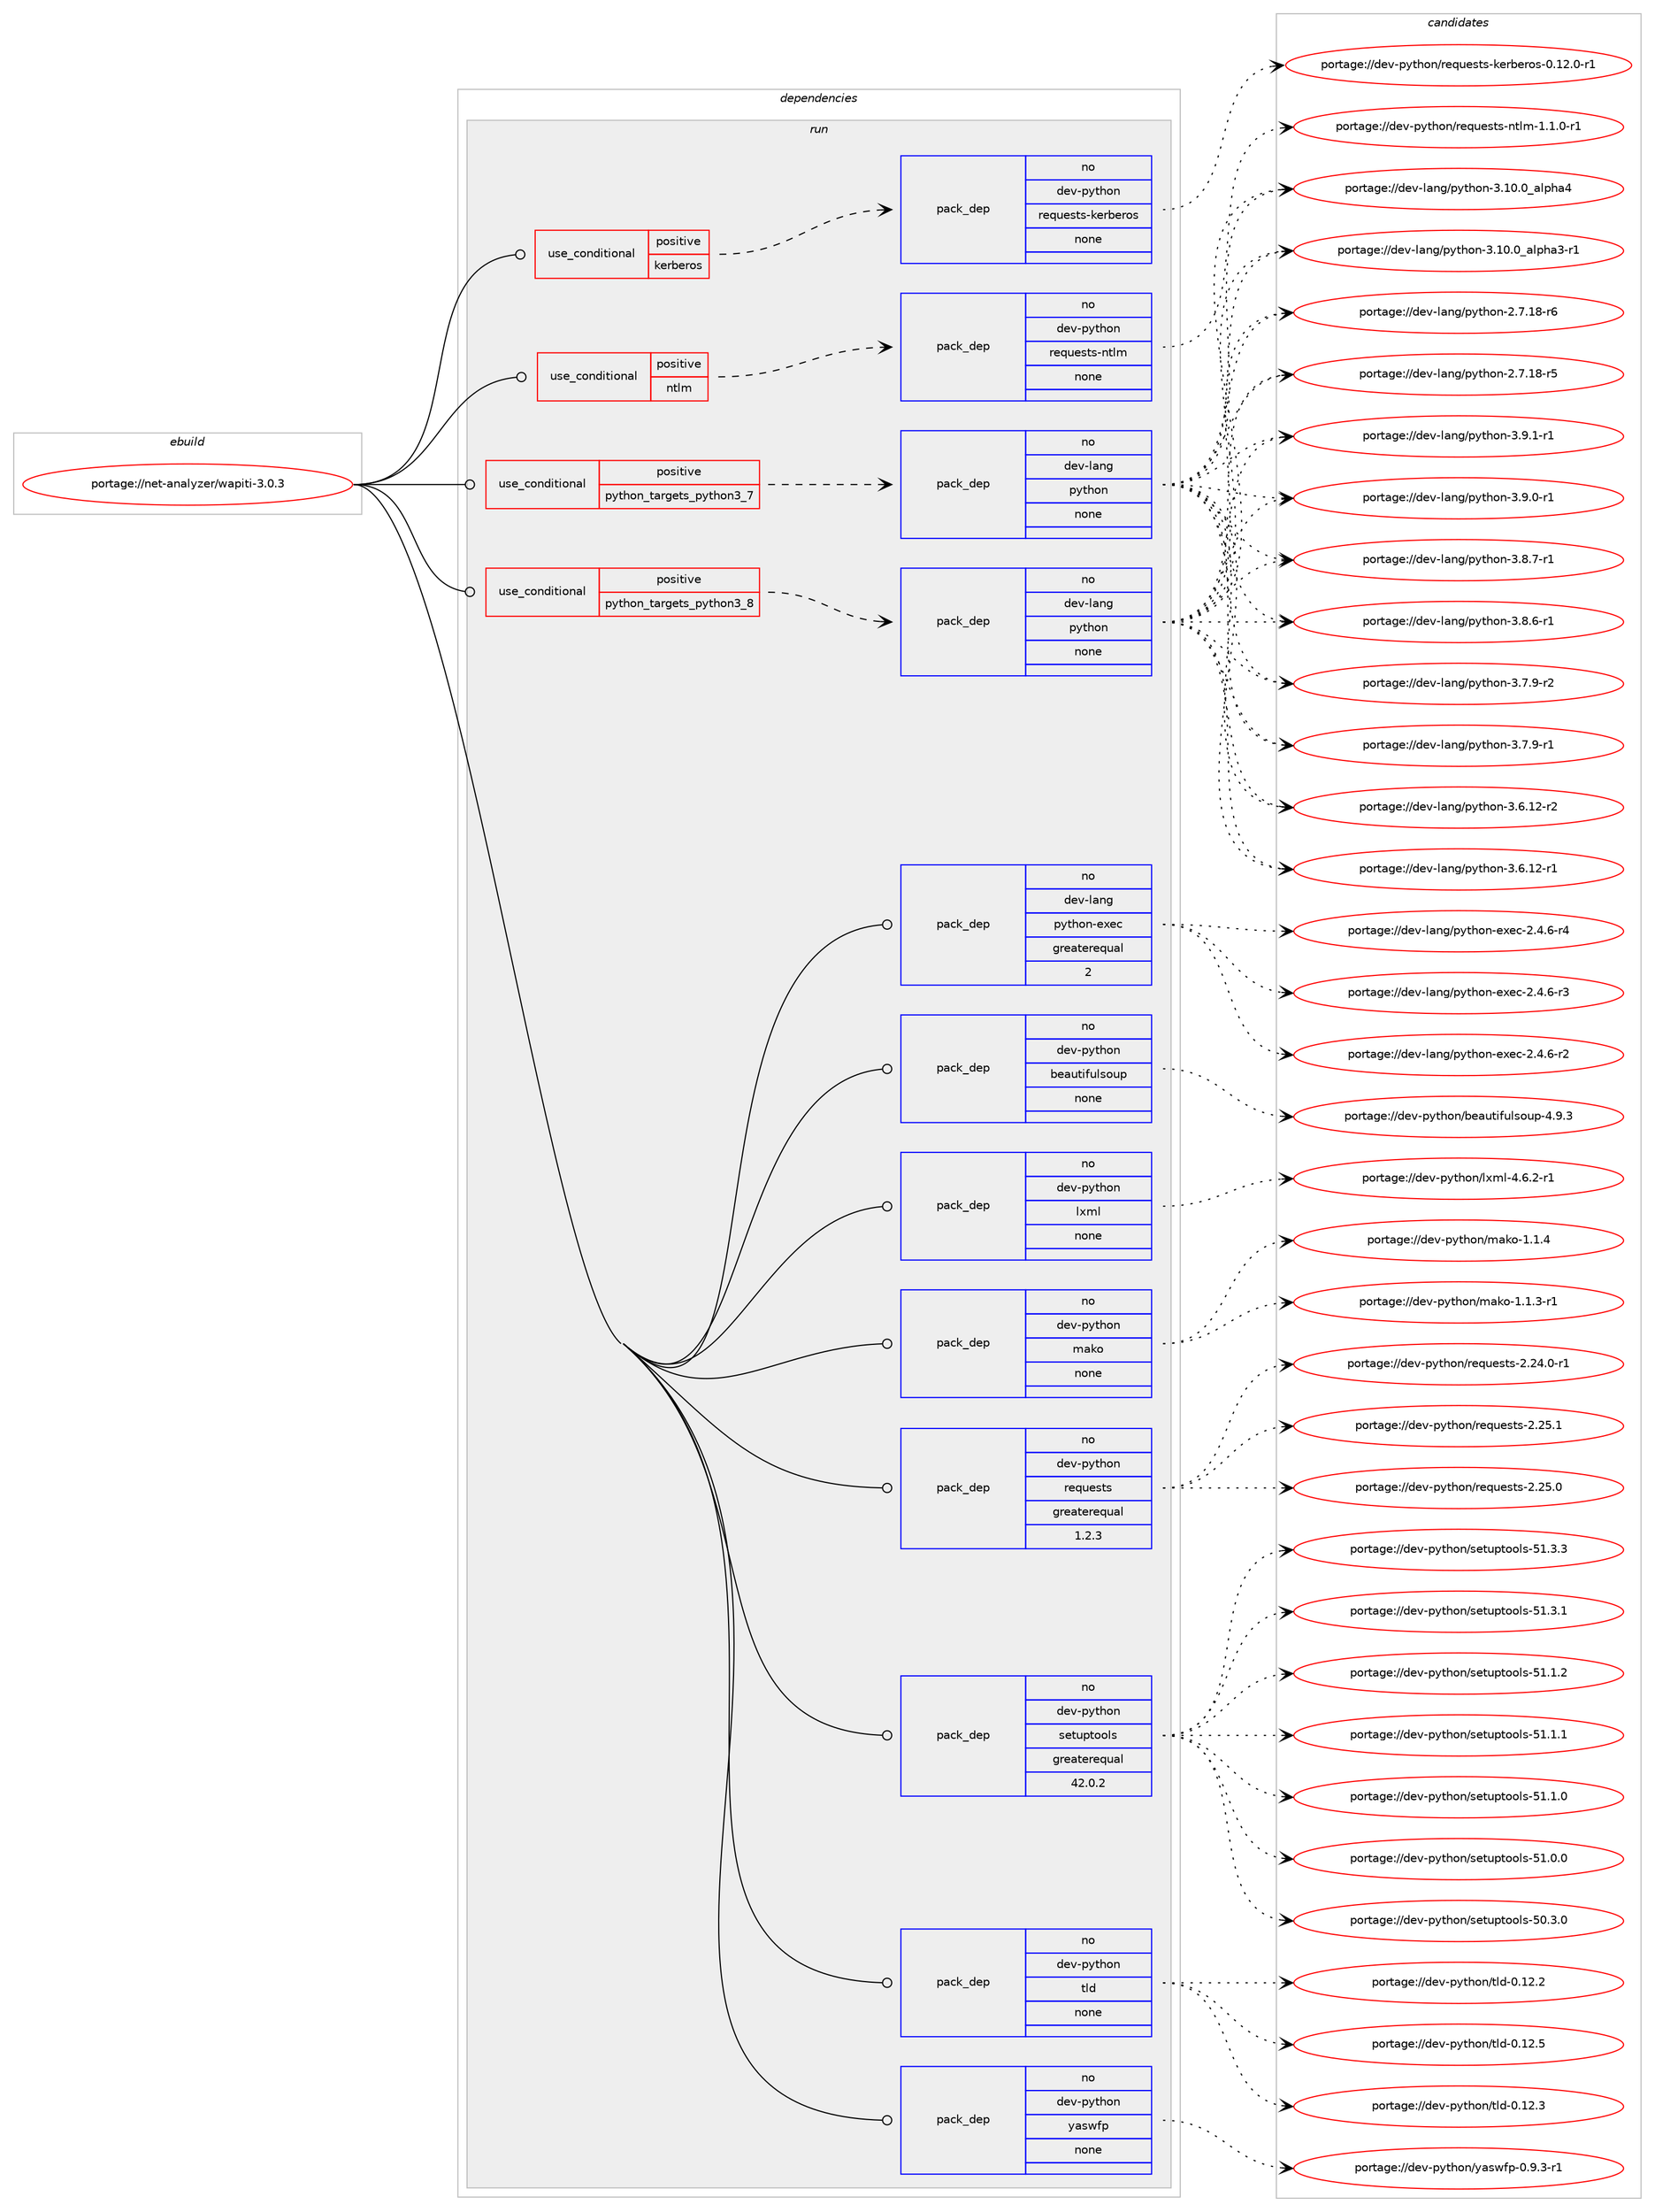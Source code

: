 digraph prolog {

# *************
# Graph options
# *************

newrank=true;
concentrate=true;
compound=true;
graph [rankdir=LR,fontname=Helvetica,fontsize=10,ranksep=1.5];#, ranksep=2.5, nodesep=0.2];
edge  [arrowhead=vee];
node  [fontname=Helvetica,fontsize=10];

# **********
# The ebuild
# **********

subgraph cluster_leftcol {
color=gray;
rank=same;
label=<<i>ebuild</i>>;
id [label="portage://net-analyzer/wapiti-3.0.3", color=red, width=4, href="../net-analyzer/wapiti-3.0.3.svg"];
}

# ****************
# The dependencies
# ****************

subgraph cluster_midcol {
color=gray;
label=<<i>dependencies</i>>;
subgraph cluster_compile {
fillcolor="#eeeeee";
style=filled;
label=<<i>compile</i>>;
}
subgraph cluster_compileandrun {
fillcolor="#eeeeee";
style=filled;
label=<<i>compile and run</i>>;
}
subgraph cluster_run {
fillcolor="#eeeeee";
style=filled;
label=<<i>run</i>>;
subgraph cond9714 {
dependency31518 [label=<<TABLE BORDER="0" CELLBORDER="1" CELLSPACING="0" CELLPADDING="4"><TR><TD ROWSPAN="3" CELLPADDING="10">use_conditional</TD></TR><TR><TD>positive</TD></TR><TR><TD>kerberos</TD></TR></TABLE>>, shape=none, color=red];
subgraph pack21525 {
dependency31519 [label=<<TABLE BORDER="0" CELLBORDER="1" CELLSPACING="0" CELLPADDING="4" WIDTH="220"><TR><TD ROWSPAN="6" CELLPADDING="30">pack_dep</TD></TR><TR><TD WIDTH="110">no</TD></TR><TR><TD>dev-python</TD></TR><TR><TD>requests-kerberos</TD></TR><TR><TD>none</TD></TR><TR><TD></TD></TR></TABLE>>, shape=none, color=blue];
}
dependency31518:e -> dependency31519:w [weight=20,style="dashed",arrowhead="vee"];
}
id:e -> dependency31518:w [weight=20,style="solid",arrowhead="odot"];
subgraph cond9715 {
dependency31520 [label=<<TABLE BORDER="0" CELLBORDER="1" CELLSPACING="0" CELLPADDING="4"><TR><TD ROWSPAN="3" CELLPADDING="10">use_conditional</TD></TR><TR><TD>positive</TD></TR><TR><TD>ntlm</TD></TR></TABLE>>, shape=none, color=red];
subgraph pack21526 {
dependency31521 [label=<<TABLE BORDER="0" CELLBORDER="1" CELLSPACING="0" CELLPADDING="4" WIDTH="220"><TR><TD ROWSPAN="6" CELLPADDING="30">pack_dep</TD></TR><TR><TD WIDTH="110">no</TD></TR><TR><TD>dev-python</TD></TR><TR><TD>requests-ntlm</TD></TR><TR><TD>none</TD></TR><TR><TD></TD></TR></TABLE>>, shape=none, color=blue];
}
dependency31520:e -> dependency31521:w [weight=20,style="dashed",arrowhead="vee"];
}
id:e -> dependency31520:w [weight=20,style="solid",arrowhead="odot"];
subgraph cond9716 {
dependency31522 [label=<<TABLE BORDER="0" CELLBORDER="1" CELLSPACING="0" CELLPADDING="4"><TR><TD ROWSPAN="3" CELLPADDING="10">use_conditional</TD></TR><TR><TD>positive</TD></TR><TR><TD>python_targets_python3_7</TD></TR></TABLE>>, shape=none, color=red];
subgraph pack21527 {
dependency31523 [label=<<TABLE BORDER="0" CELLBORDER="1" CELLSPACING="0" CELLPADDING="4" WIDTH="220"><TR><TD ROWSPAN="6" CELLPADDING="30">pack_dep</TD></TR><TR><TD WIDTH="110">no</TD></TR><TR><TD>dev-lang</TD></TR><TR><TD>python</TD></TR><TR><TD>none</TD></TR><TR><TD></TD></TR></TABLE>>, shape=none, color=blue];
}
dependency31522:e -> dependency31523:w [weight=20,style="dashed",arrowhead="vee"];
}
id:e -> dependency31522:w [weight=20,style="solid",arrowhead="odot"];
subgraph cond9717 {
dependency31524 [label=<<TABLE BORDER="0" CELLBORDER="1" CELLSPACING="0" CELLPADDING="4"><TR><TD ROWSPAN="3" CELLPADDING="10">use_conditional</TD></TR><TR><TD>positive</TD></TR><TR><TD>python_targets_python3_8</TD></TR></TABLE>>, shape=none, color=red];
subgraph pack21528 {
dependency31525 [label=<<TABLE BORDER="0" CELLBORDER="1" CELLSPACING="0" CELLPADDING="4" WIDTH="220"><TR><TD ROWSPAN="6" CELLPADDING="30">pack_dep</TD></TR><TR><TD WIDTH="110">no</TD></TR><TR><TD>dev-lang</TD></TR><TR><TD>python</TD></TR><TR><TD>none</TD></TR><TR><TD></TD></TR></TABLE>>, shape=none, color=blue];
}
dependency31524:e -> dependency31525:w [weight=20,style="dashed",arrowhead="vee"];
}
id:e -> dependency31524:w [weight=20,style="solid",arrowhead="odot"];
subgraph pack21529 {
dependency31526 [label=<<TABLE BORDER="0" CELLBORDER="1" CELLSPACING="0" CELLPADDING="4" WIDTH="220"><TR><TD ROWSPAN="6" CELLPADDING="30">pack_dep</TD></TR><TR><TD WIDTH="110">no</TD></TR><TR><TD>dev-lang</TD></TR><TR><TD>python-exec</TD></TR><TR><TD>greaterequal</TD></TR><TR><TD>2</TD></TR></TABLE>>, shape=none, color=blue];
}
id:e -> dependency31526:w [weight=20,style="solid",arrowhead="odot"];
subgraph pack21530 {
dependency31527 [label=<<TABLE BORDER="0" CELLBORDER="1" CELLSPACING="0" CELLPADDING="4" WIDTH="220"><TR><TD ROWSPAN="6" CELLPADDING="30">pack_dep</TD></TR><TR><TD WIDTH="110">no</TD></TR><TR><TD>dev-python</TD></TR><TR><TD>beautifulsoup</TD></TR><TR><TD>none</TD></TR><TR><TD></TD></TR></TABLE>>, shape=none, color=blue];
}
id:e -> dependency31527:w [weight=20,style="solid",arrowhead="odot"];
subgraph pack21531 {
dependency31528 [label=<<TABLE BORDER="0" CELLBORDER="1" CELLSPACING="0" CELLPADDING="4" WIDTH="220"><TR><TD ROWSPAN="6" CELLPADDING="30">pack_dep</TD></TR><TR><TD WIDTH="110">no</TD></TR><TR><TD>dev-python</TD></TR><TR><TD>lxml</TD></TR><TR><TD>none</TD></TR><TR><TD></TD></TR></TABLE>>, shape=none, color=blue];
}
id:e -> dependency31528:w [weight=20,style="solid",arrowhead="odot"];
subgraph pack21532 {
dependency31529 [label=<<TABLE BORDER="0" CELLBORDER="1" CELLSPACING="0" CELLPADDING="4" WIDTH="220"><TR><TD ROWSPAN="6" CELLPADDING="30">pack_dep</TD></TR><TR><TD WIDTH="110">no</TD></TR><TR><TD>dev-python</TD></TR><TR><TD>mako</TD></TR><TR><TD>none</TD></TR><TR><TD></TD></TR></TABLE>>, shape=none, color=blue];
}
id:e -> dependency31529:w [weight=20,style="solid",arrowhead="odot"];
subgraph pack21533 {
dependency31530 [label=<<TABLE BORDER="0" CELLBORDER="1" CELLSPACING="0" CELLPADDING="4" WIDTH="220"><TR><TD ROWSPAN="6" CELLPADDING="30">pack_dep</TD></TR><TR><TD WIDTH="110">no</TD></TR><TR><TD>dev-python</TD></TR><TR><TD>requests</TD></TR><TR><TD>greaterequal</TD></TR><TR><TD>1.2.3</TD></TR></TABLE>>, shape=none, color=blue];
}
id:e -> dependency31530:w [weight=20,style="solid",arrowhead="odot"];
subgraph pack21534 {
dependency31531 [label=<<TABLE BORDER="0" CELLBORDER="1" CELLSPACING="0" CELLPADDING="4" WIDTH="220"><TR><TD ROWSPAN="6" CELLPADDING="30">pack_dep</TD></TR><TR><TD WIDTH="110">no</TD></TR><TR><TD>dev-python</TD></TR><TR><TD>setuptools</TD></TR><TR><TD>greaterequal</TD></TR><TR><TD>42.0.2</TD></TR></TABLE>>, shape=none, color=blue];
}
id:e -> dependency31531:w [weight=20,style="solid",arrowhead="odot"];
subgraph pack21535 {
dependency31532 [label=<<TABLE BORDER="0" CELLBORDER="1" CELLSPACING="0" CELLPADDING="4" WIDTH="220"><TR><TD ROWSPAN="6" CELLPADDING="30">pack_dep</TD></TR><TR><TD WIDTH="110">no</TD></TR><TR><TD>dev-python</TD></TR><TR><TD>tld</TD></TR><TR><TD>none</TD></TR><TR><TD></TD></TR></TABLE>>, shape=none, color=blue];
}
id:e -> dependency31532:w [weight=20,style="solid",arrowhead="odot"];
subgraph pack21536 {
dependency31533 [label=<<TABLE BORDER="0" CELLBORDER="1" CELLSPACING="0" CELLPADDING="4" WIDTH="220"><TR><TD ROWSPAN="6" CELLPADDING="30">pack_dep</TD></TR><TR><TD WIDTH="110">no</TD></TR><TR><TD>dev-python</TD></TR><TR><TD>yaswfp</TD></TR><TR><TD>none</TD></TR><TR><TD></TD></TR></TABLE>>, shape=none, color=blue];
}
id:e -> dependency31533:w [weight=20,style="solid",arrowhead="odot"];
}
}

# **************
# The candidates
# **************

subgraph cluster_choices {
rank=same;
color=gray;
label=<<i>candidates</i>>;

subgraph choice21525 {
color=black;
nodesep=1;
choice10010111845112121116104111110471141011131171011151161154510710111498101114111115454846495046484511449 [label="portage://dev-python/requests-kerberos-0.12.0-r1", color=red, width=4,href="../dev-python/requests-kerberos-0.12.0-r1.svg"];
dependency31519:e -> choice10010111845112121116104111110471141011131171011151161154510710111498101114111115454846495046484511449:w [style=dotted,weight="100"];
}
subgraph choice21526 {
color=black;
nodesep=1;
choice1001011184511212111610411111047114101113117101115116115451101161081094549464946484511449 [label="portage://dev-python/requests-ntlm-1.1.0-r1", color=red, width=4,href="../dev-python/requests-ntlm-1.1.0-r1.svg"];
dependency31521:e -> choice1001011184511212111610411111047114101113117101115116115451101161081094549464946484511449:w [style=dotted,weight="100"];
}
subgraph choice21527 {
color=black;
nodesep=1;
choice1001011184510897110103471121211161041111104551465746494511449 [label="portage://dev-lang/python-3.9.1-r1", color=red, width=4,href="../dev-lang/python-3.9.1-r1.svg"];
choice1001011184510897110103471121211161041111104551465746484511449 [label="portage://dev-lang/python-3.9.0-r1", color=red, width=4,href="../dev-lang/python-3.9.0-r1.svg"];
choice1001011184510897110103471121211161041111104551465646554511449 [label="portage://dev-lang/python-3.8.7-r1", color=red, width=4,href="../dev-lang/python-3.8.7-r1.svg"];
choice1001011184510897110103471121211161041111104551465646544511449 [label="portage://dev-lang/python-3.8.6-r1", color=red, width=4,href="../dev-lang/python-3.8.6-r1.svg"];
choice1001011184510897110103471121211161041111104551465546574511450 [label="portage://dev-lang/python-3.7.9-r2", color=red, width=4,href="../dev-lang/python-3.7.9-r2.svg"];
choice1001011184510897110103471121211161041111104551465546574511449 [label="portage://dev-lang/python-3.7.9-r1", color=red, width=4,href="../dev-lang/python-3.7.9-r1.svg"];
choice100101118451089711010347112121116104111110455146544649504511450 [label="portage://dev-lang/python-3.6.12-r2", color=red, width=4,href="../dev-lang/python-3.6.12-r2.svg"];
choice100101118451089711010347112121116104111110455146544649504511449 [label="portage://dev-lang/python-3.6.12-r1", color=red, width=4,href="../dev-lang/python-3.6.12-r1.svg"];
choice1001011184510897110103471121211161041111104551464948464895971081121049752 [label="portage://dev-lang/python-3.10.0_alpha4", color=red, width=4,href="../dev-lang/python-3.10.0_alpha4.svg"];
choice10010111845108971101034711212111610411111045514649484648959710811210497514511449 [label="portage://dev-lang/python-3.10.0_alpha3-r1", color=red, width=4,href="../dev-lang/python-3.10.0_alpha3-r1.svg"];
choice100101118451089711010347112121116104111110455046554649564511454 [label="portage://dev-lang/python-2.7.18-r6", color=red, width=4,href="../dev-lang/python-2.7.18-r6.svg"];
choice100101118451089711010347112121116104111110455046554649564511453 [label="portage://dev-lang/python-2.7.18-r5", color=red, width=4,href="../dev-lang/python-2.7.18-r5.svg"];
dependency31523:e -> choice1001011184510897110103471121211161041111104551465746494511449:w [style=dotted,weight="100"];
dependency31523:e -> choice1001011184510897110103471121211161041111104551465746484511449:w [style=dotted,weight="100"];
dependency31523:e -> choice1001011184510897110103471121211161041111104551465646554511449:w [style=dotted,weight="100"];
dependency31523:e -> choice1001011184510897110103471121211161041111104551465646544511449:w [style=dotted,weight="100"];
dependency31523:e -> choice1001011184510897110103471121211161041111104551465546574511450:w [style=dotted,weight="100"];
dependency31523:e -> choice1001011184510897110103471121211161041111104551465546574511449:w [style=dotted,weight="100"];
dependency31523:e -> choice100101118451089711010347112121116104111110455146544649504511450:w [style=dotted,weight="100"];
dependency31523:e -> choice100101118451089711010347112121116104111110455146544649504511449:w [style=dotted,weight="100"];
dependency31523:e -> choice1001011184510897110103471121211161041111104551464948464895971081121049752:w [style=dotted,weight="100"];
dependency31523:e -> choice10010111845108971101034711212111610411111045514649484648959710811210497514511449:w [style=dotted,weight="100"];
dependency31523:e -> choice100101118451089711010347112121116104111110455046554649564511454:w [style=dotted,weight="100"];
dependency31523:e -> choice100101118451089711010347112121116104111110455046554649564511453:w [style=dotted,weight="100"];
}
subgraph choice21528 {
color=black;
nodesep=1;
choice1001011184510897110103471121211161041111104551465746494511449 [label="portage://dev-lang/python-3.9.1-r1", color=red, width=4,href="../dev-lang/python-3.9.1-r1.svg"];
choice1001011184510897110103471121211161041111104551465746484511449 [label="portage://dev-lang/python-3.9.0-r1", color=red, width=4,href="../dev-lang/python-3.9.0-r1.svg"];
choice1001011184510897110103471121211161041111104551465646554511449 [label="portage://dev-lang/python-3.8.7-r1", color=red, width=4,href="../dev-lang/python-3.8.7-r1.svg"];
choice1001011184510897110103471121211161041111104551465646544511449 [label="portage://dev-lang/python-3.8.6-r1", color=red, width=4,href="../dev-lang/python-3.8.6-r1.svg"];
choice1001011184510897110103471121211161041111104551465546574511450 [label="portage://dev-lang/python-3.7.9-r2", color=red, width=4,href="../dev-lang/python-3.7.9-r2.svg"];
choice1001011184510897110103471121211161041111104551465546574511449 [label="portage://dev-lang/python-3.7.9-r1", color=red, width=4,href="../dev-lang/python-3.7.9-r1.svg"];
choice100101118451089711010347112121116104111110455146544649504511450 [label="portage://dev-lang/python-3.6.12-r2", color=red, width=4,href="../dev-lang/python-3.6.12-r2.svg"];
choice100101118451089711010347112121116104111110455146544649504511449 [label="portage://dev-lang/python-3.6.12-r1", color=red, width=4,href="../dev-lang/python-3.6.12-r1.svg"];
choice1001011184510897110103471121211161041111104551464948464895971081121049752 [label="portage://dev-lang/python-3.10.0_alpha4", color=red, width=4,href="../dev-lang/python-3.10.0_alpha4.svg"];
choice10010111845108971101034711212111610411111045514649484648959710811210497514511449 [label="portage://dev-lang/python-3.10.0_alpha3-r1", color=red, width=4,href="../dev-lang/python-3.10.0_alpha3-r1.svg"];
choice100101118451089711010347112121116104111110455046554649564511454 [label="portage://dev-lang/python-2.7.18-r6", color=red, width=4,href="../dev-lang/python-2.7.18-r6.svg"];
choice100101118451089711010347112121116104111110455046554649564511453 [label="portage://dev-lang/python-2.7.18-r5", color=red, width=4,href="../dev-lang/python-2.7.18-r5.svg"];
dependency31525:e -> choice1001011184510897110103471121211161041111104551465746494511449:w [style=dotted,weight="100"];
dependency31525:e -> choice1001011184510897110103471121211161041111104551465746484511449:w [style=dotted,weight="100"];
dependency31525:e -> choice1001011184510897110103471121211161041111104551465646554511449:w [style=dotted,weight="100"];
dependency31525:e -> choice1001011184510897110103471121211161041111104551465646544511449:w [style=dotted,weight="100"];
dependency31525:e -> choice1001011184510897110103471121211161041111104551465546574511450:w [style=dotted,weight="100"];
dependency31525:e -> choice1001011184510897110103471121211161041111104551465546574511449:w [style=dotted,weight="100"];
dependency31525:e -> choice100101118451089711010347112121116104111110455146544649504511450:w [style=dotted,weight="100"];
dependency31525:e -> choice100101118451089711010347112121116104111110455146544649504511449:w [style=dotted,weight="100"];
dependency31525:e -> choice1001011184510897110103471121211161041111104551464948464895971081121049752:w [style=dotted,weight="100"];
dependency31525:e -> choice10010111845108971101034711212111610411111045514649484648959710811210497514511449:w [style=dotted,weight="100"];
dependency31525:e -> choice100101118451089711010347112121116104111110455046554649564511454:w [style=dotted,weight="100"];
dependency31525:e -> choice100101118451089711010347112121116104111110455046554649564511453:w [style=dotted,weight="100"];
}
subgraph choice21529 {
color=black;
nodesep=1;
choice10010111845108971101034711212111610411111045101120101994550465246544511452 [label="portage://dev-lang/python-exec-2.4.6-r4", color=red, width=4,href="../dev-lang/python-exec-2.4.6-r4.svg"];
choice10010111845108971101034711212111610411111045101120101994550465246544511451 [label="portage://dev-lang/python-exec-2.4.6-r3", color=red, width=4,href="../dev-lang/python-exec-2.4.6-r3.svg"];
choice10010111845108971101034711212111610411111045101120101994550465246544511450 [label="portage://dev-lang/python-exec-2.4.6-r2", color=red, width=4,href="../dev-lang/python-exec-2.4.6-r2.svg"];
dependency31526:e -> choice10010111845108971101034711212111610411111045101120101994550465246544511452:w [style=dotted,weight="100"];
dependency31526:e -> choice10010111845108971101034711212111610411111045101120101994550465246544511451:w [style=dotted,weight="100"];
dependency31526:e -> choice10010111845108971101034711212111610411111045101120101994550465246544511450:w [style=dotted,weight="100"];
}
subgraph choice21530 {
color=black;
nodesep=1;
choice10010111845112121116104111110479810197117116105102117108115111117112455246574651 [label="portage://dev-python/beautifulsoup-4.9.3", color=red, width=4,href="../dev-python/beautifulsoup-4.9.3.svg"];
dependency31527:e -> choice10010111845112121116104111110479810197117116105102117108115111117112455246574651:w [style=dotted,weight="100"];
}
subgraph choice21531 {
color=black;
nodesep=1;
choice10010111845112121116104111110471081201091084552465446504511449 [label="portage://dev-python/lxml-4.6.2-r1", color=red, width=4,href="../dev-python/lxml-4.6.2-r1.svg"];
dependency31528:e -> choice10010111845112121116104111110471081201091084552465446504511449:w [style=dotted,weight="100"];
}
subgraph choice21532 {
color=black;
nodesep=1;
choice100101118451121211161041111104710997107111454946494652 [label="portage://dev-python/mako-1.1.4", color=red, width=4,href="../dev-python/mako-1.1.4.svg"];
choice1001011184511212111610411111047109971071114549464946514511449 [label="portage://dev-python/mako-1.1.3-r1", color=red, width=4,href="../dev-python/mako-1.1.3-r1.svg"];
dependency31529:e -> choice100101118451121211161041111104710997107111454946494652:w [style=dotted,weight="100"];
dependency31529:e -> choice1001011184511212111610411111047109971071114549464946514511449:w [style=dotted,weight="100"];
}
subgraph choice21533 {
color=black;
nodesep=1;
choice100101118451121211161041111104711410111311710111511611545504650534649 [label="portage://dev-python/requests-2.25.1", color=red, width=4,href="../dev-python/requests-2.25.1.svg"];
choice100101118451121211161041111104711410111311710111511611545504650534648 [label="portage://dev-python/requests-2.25.0", color=red, width=4,href="../dev-python/requests-2.25.0.svg"];
choice1001011184511212111610411111047114101113117101115116115455046505246484511449 [label="portage://dev-python/requests-2.24.0-r1", color=red, width=4,href="../dev-python/requests-2.24.0-r1.svg"];
dependency31530:e -> choice100101118451121211161041111104711410111311710111511611545504650534649:w [style=dotted,weight="100"];
dependency31530:e -> choice100101118451121211161041111104711410111311710111511611545504650534648:w [style=dotted,weight="100"];
dependency31530:e -> choice1001011184511212111610411111047114101113117101115116115455046505246484511449:w [style=dotted,weight="100"];
}
subgraph choice21534 {
color=black;
nodesep=1;
choice100101118451121211161041111104711510111611711211611111110811545534946514651 [label="portage://dev-python/setuptools-51.3.3", color=red, width=4,href="../dev-python/setuptools-51.3.3.svg"];
choice100101118451121211161041111104711510111611711211611111110811545534946514649 [label="portage://dev-python/setuptools-51.3.1", color=red, width=4,href="../dev-python/setuptools-51.3.1.svg"];
choice100101118451121211161041111104711510111611711211611111110811545534946494650 [label="portage://dev-python/setuptools-51.1.2", color=red, width=4,href="../dev-python/setuptools-51.1.2.svg"];
choice100101118451121211161041111104711510111611711211611111110811545534946494649 [label="portage://dev-python/setuptools-51.1.1", color=red, width=4,href="../dev-python/setuptools-51.1.1.svg"];
choice100101118451121211161041111104711510111611711211611111110811545534946494648 [label="portage://dev-python/setuptools-51.1.0", color=red, width=4,href="../dev-python/setuptools-51.1.0.svg"];
choice100101118451121211161041111104711510111611711211611111110811545534946484648 [label="portage://dev-python/setuptools-51.0.0", color=red, width=4,href="../dev-python/setuptools-51.0.0.svg"];
choice100101118451121211161041111104711510111611711211611111110811545534846514648 [label="portage://dev-python/setuptools-50.3.0", color=red, width=4,href="../dev-python/setuptools-50.3.0.svg"];
dependency31531:e -> choice100101118451121211161041111104711510111611711211611111110811545534946514651:w [style=dotted,weight="100"];
dependency31531:e -> choice100101118451121211161041111104711510111611711211611111110811545534946514649:w [style=dotted,weight="100"];
dependency31531:e -> choice100101118451121211161041111104711510111611711211611111110811545534946494650:w [style=dotted,weight="100"];
dependency31531:e -> choice100101118451121211161041111104711510111611711211611111110811545534946494649:w [style=dotted,weight="100"];
dependency31531:e -> choice100101118451121211161041111104711510111611711211611111110811545534946494648:w [style=dotted,weight="100"];
dependency31531:e -> choice100101118451121211161041111104711510111611711211611111110811545534946484648:w [style=dotted,weight="100"];
dependency31531:e -> choice100101118451121211161041111104711510111611711211611111110811545534846514648:w [style=dotted,weight="100"];
}
subgraph choice21535 {
color=black;
nodesep=1;
choice100101118451121211161041111104711610810045484649504653 [label="portage://dev-python/tld-0.12.5", color=red, width=4,href="../dev-python/tld-0.12.5.svg"];
choice100101118451121211161041111104711610810045484649504651 [label="portage://dev-python/tld-0.12.3", color=red, width=4,href="../dev-python/tld-0.12.3.svg"];
choice100101118451121211161041111104711610810045484649504650 [label="portage://dev-python/tld-0.12.2", color=red, width=4,href="../dev-python/tld-0.12.2.svg"];
dependency31532:e -> choice100101118451121211161041111104711610810045484649504653:w [style=dotted,weight="100"];
dependency31532:e -> choice100101118451121211161041111104711610810045484649504651:w [style=dotted,weight="100"];
dependency31532:e -> choice100101118451121211161041111104711610810045484649504650:w [style=dotted,weight="100"];
}
subgraph choice21536 {
color=black;
nodesep=1;
choice1001011184511212111610411111047121971151191021124548465746514511449 [label="portage://dev-python/yaswfp-0.9.3-r1", color=red, width=4,href="../dev-python/yaswfp-0.9.3-r1.svg"];
dependency31533:e -> choice1001011184511212111610411111047121971151191021124548465746514511449:w [style=dotted,weight="100"];
}
}

}
